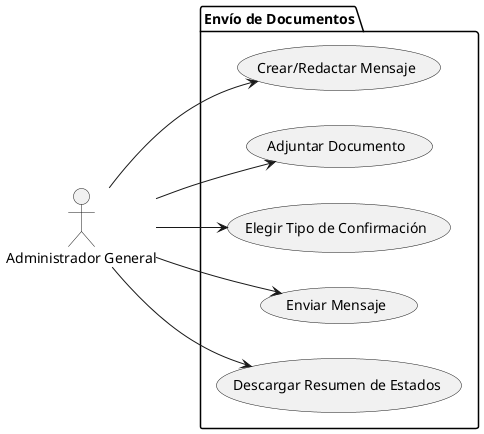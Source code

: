 @startuml EnvioDocumentos
left to right direction
actor "Administrador General" as AdminGeneral

package "Envío de Documentos" {
    usecase "Crear/Redactar Mensaje" as ED1
    usecase "Adjuntar Documento" as ED2
    usecase "Elegir Tipo de Confirmación" as ED3
    usecase "Enviar Mensaje" as ED4
    usecase "Descargar Resumen de Estados" as ED5
}

AdminGeneral --> ED1
AdminGeneral --> ED2
AdminGeneral --> ED3
AdminGeneral --> ED4
AdminGeneral --> ED5
@enduml
